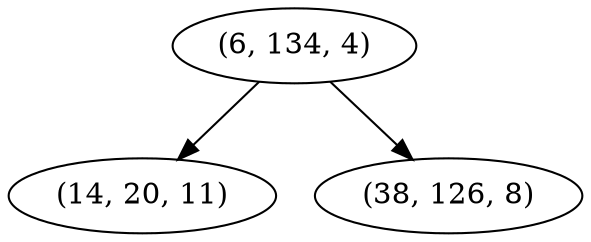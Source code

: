 digraph tree {
    "(6, 134, 4)";
    "(14, 20, 11)";
    "(38, 126, 8)";
    "(6, 134, 4)" -> "(14, 20, 11)";
    "(6, 134, 4)" -> "(38, 126, 8)";
}
